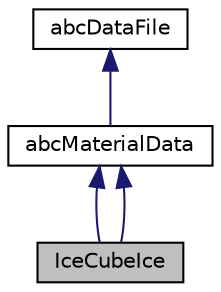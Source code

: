 digraph "IceCubeIce"
{
 // LATEX_PDF_SIZE
  edge [fontname="Helvetica",fontsize="10",labelfontname="Helvetica",labelfontsize="10"];
  node [fontname="Helvetica",fontsize="10",shape=record];
  Node1 [label="IceCubeIce",height=0.2,width=0.4,color="black", fillcolor="grey75", style="filled", fontcolor="black",tooltip="This class is responsible for the creation and property extraction of IceCube's ice."];
  Node2 -> Node1 [dir="back",color="midnightblue",fontsize="10",style="solid",fontname="Helvetica"];
  Node2 [label="abcMaterialData",height=0.2,width=0.4,color="black", fillcolor="white", style="filled",URL="$classabc_material_data.html",tooltip="Abstract base class for material data extraction from a json file."];
  Node3 -> Node2 [dir="back",color="midnightblue",fontsize="10",style="solid",fontname="Helvetica"];
  Node3 [label="abcDataFile",height=0.2,width=0.4,color="black", fillcolor="white", style="filled",URL="$classabc_data_file.html",tooltip="This is an abstract base class that provides an interface for handling data files in the simulation."];
  Node2 -> Node1 [dir="back",color="midnightblue",fontsize="10",style="solid",fontname="Helvetica"];
}

